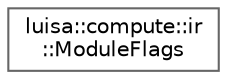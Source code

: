 digraph "类继承关系图"
{
 // LATEX_PDF_SIZE
  bgcolor="transparent";
  edge [fontname=Helvetica,fontsize=10,labelfontname=Helvetica,labelfontsize=10];
  node [fontname=Helvetica,fontsize=10,shape=box,height=0.2,width=0.4];
  rankdir="LR";
  Node0 [id="Node000000",label="luisa::compute::ir\l::ModuleFlags",height=0.2,width=0.4,color="grey40", fillcolor="white", style="filled",URL="$structluisa_1_1compute_1_1ir_1_1_module_flags.html",tooltip=" "];
}
